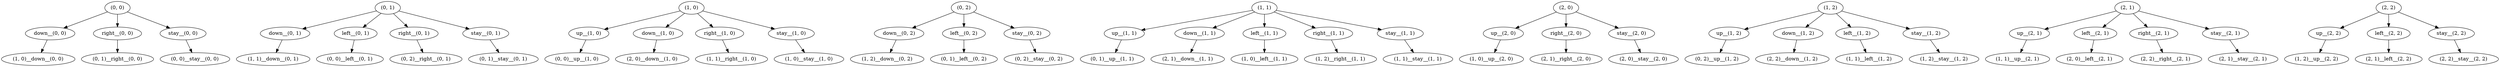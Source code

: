 strict digraph  {
"(0, 0)";
"down__(0, 0)";
"(1, 0)__down__(0, 0)";
"right__(0, 0)";
"(0, 1)__right__(0, 0)";
"stay__(0, 0)";
"(0, 0)__stay__(0, 0)";
"(0, 1)";
"down__(0, 1)";
"(1, 1)__down__(0, 1)";
"left__(0, 1)";
"(0, 0)__left__(0, 1)";
"right__(0, 1)";
"(0, 2)__right__(0, 1)";
"stay__(0, 1)";
"(0, 1)__stay__(0, 1)";
"(1, 0)";
"up__(1, 0)";
"(0, 0)__up__(1, 0)";
"down__(1, 0)";
"(2, 0)__down__(1, 0)";
"right__(1, 0)";
"(1, 1)__right__(1, 0)";
"stay__(1, 0)";
"(1, 0)__stay__(1, 0)";
"(0, 2)";
"down__(0, 2)";
"(1, 2)__down__(0, 2)";
"left__(0, 2)";
"(0, 1)__left__(0, 2)";
"stay__(0, 2)";
"(0, 2)__stay__(0, 2)";
"(1, 1)";
"up__(1, 1)";
"(0, 1)__up__(1, 1)";
"down__(1, 1)";
"(2, 1)__down__(1, 1)";
"left__(1, 1)";
"(1, 0)__left__(1, 1)";
"right__(1, 1)";
"(1, 2)__right__(1, 1)";
"stay__(1, 1)";
"(1, 1)__stay__(1, 1)";
"(2, 0)";
"up__(2, 0)";
"(1, 0)__up__(2, 0)";
"right__(2, 0)";
"(2, 1)__right__(2, 0)";
"stay__(2, 0)";
"(2, 0)__stay__(2, 0)";
"(1, 2)";
"up__(1, 2)";
"(0, 2)__up__(1, 2)";
"down__(1, 2)";
"(2, 2)__down__(1, 2)";
"left__(1, 2)";
"(1, 1)__left__(1, 2)";
"stay__(1, 2)";
"(1, 2)__stay__(1, 2)";
"(2, 1)";
"up__(2, 1)";
"(1, 1)__up__(2, 1)";
"left__(2, 1)";
"(2, 0)__left__(2, 1)";
"right__(2, 1)";
"(2, 2)__right__(2, 1)";
"stay__(2, 1)";
"(2, 1)__stay__(2, 1)";
"(2, 2)";
"up__(2, 2)";
"(1, 2)__up__(2, 2)";
"left__(2, 2)";
"(2, 1)__left__(2, 2)";
"stay__(2, 2)";
"(2, 2)__stay__(2, 2)";
"(0, 0)" -> "down__(0, 0)";
"(0, 0)" -> "right__(0, 0)";
"(0, 0)" -> "stay__(0, 0)";
"down__(0, 0)" -> "(1, 0)__down__(0, 0)"  [weight="1.0"];
"right__(0, 0)" -> "(0, 1)__right__(0, 0)"  [weight="1.0"];
"stay__(0, 0)" -> "(0, 0)__stay__(0, 0)"  [weight="1.0"];
"(0, 1)" -> "down__(0, 1)";
"(0, 1)" -> "left__(0, 1)";
"(0, 1)" -> "right__(0, 1)";
"(0, 1)" -> "stay__(0, 1)";
"down__(0, 1)" -> "(1, 1)__down__(0, 1)"  [weight="1.0"];
"left__(0, 1)" -> "(0, 0)__left__(0, 1)"  [weight="1.0"];
"right__(0, 1)" -> "(0, 2)__right__(0, 1)"  [weight="1.0"];
"stay__(0, 1)" -> "(0, 1)__stay__(0, 1)"  [weight="1.0"];
"(1, 0)" -> "up__(1, 0)";
"(1, 0)" -> "down__(1, 0)";
"(1, 0)" -> "right__(1, 0)";
"(1, 0)" -> "stay__(1, 0)";
"up__(1, 0)" -> "(0, 0)__up__(1, 0)"  [weight="1.0"];
"down__(1, 0)" -> "(2, 0)__down__(1, 0)"  [weight="1.0"];
"right__(1, 0)" -> "(1, 1)__right__(1, 0)"  [weight="1.0"];
"stay__(1, 0)" -> "(1, 0)__stay__(1, 0)"  [weight="1.0"];
"(0, 2)" -> "down__(0, 2)";
"(0, 2)" -> "left__(0, 2)";
"(0, 2)" -> "stay__(0, 2)";
"down__(0, 2)" -> "(1, 2)__down__(0, 2)"  [weight="1.0"];
"left__(0, 2)" -> "(0, 1)__left__(0, 2)"  [weight="1.0"];
"stay__(0, 2)" -> "(0, 2)__stay__(0, 2)"  [weight="1.0"];
"(1, 1)" -> "up__(1, 1)";
"(1, 1)" -> "down__(1, 1)";
"(1, 1)" -> "left__(1, 1)";
"(1, 1)" -> "right__(1, 1)";
"(1, 1)" -> "stay__(1, 1)";
"up__(1, 1)" -> "(0, 1)__up__(1, 1)"  [weight="1.0"];
"down__(1, 1)" -> "(2, 1)__down__(1, 1)"  [weight="1.0"];
"left__(1, 1)" -> "(1, 0)__left__(1, 1)"  [weight="1.0"];
"right__(1, 1)" -> "(1, 2)__right__(1, 1)"  [weight="1.0"];
"stay__(1, 1)" -> "(1, 1)__stay__(1, 1)"  [weight="1.0"];
"(2, 0)" -> "up__(2, 0)";
"(2, 0)" -> "right__(2, 0)";
"(2, 0)" -> "stay__(2, 0)";
"up__(2, 0)" -> "(1, 0)__up__(2, 0)"  [weight="1.0"];
"right__(2, 0)" -> "(2, 1)__right__(2, 0)"  [weight="1.0"];
"stay__(2, 0)" -> "(2, 0)__stay__(2, 0)"  [weight="1.0"];
"(1, 2)" -> "up__(1, 2)";
"(1, 2)" -> "down__(1, 2)";
"(1, 2)" -> "left__(1, 2)";
"(1, 2)" -> "stay__(1, 2)";
"up__(1, 2)" -> "(0, 2)__up__(1, 2)"  [weight="1.0"];
"down__(1, 2)" -> "(2, 2)__down__(1, 2)"  [weight="1.0"];
"left__(1, 2)" -> "(1, 1)__left__(1, 2)"  [weight="1.0"];
"stay__(1, 2)" -> "(1, 2)__stay__(1, 2)"  [weight="1.0"];
"(2, 1)" -> "up__(2, 1)";
"(2, 1)" -> "left__(2, 1)";
"(2, 1)" -> "right__(2, 1)";
"(2, 1)" -> "stay__(2, 1)";
"up__(2, 1)" -> "(1, 1)__up__(2, 1)"  [weight="1.0"];
"left__(2, 1)" -> "(2, 0)__left__(2, 1)"  [weight="1.0"];
"right__(2, 1)" -> "(2, 2)__right__(2, 1)"  [weight="1.0"];
"stay__(2, 1)" -> "(2, 1)__stay__(2, 1)"  [weight="1.0"];
"(2, 2)" -> "up__(2, 2)";
"(2, 2)" -> "left__(2, 2)";
"(2, 2)" -> "stay__(2, 2)";
"up__(2, 2)" -> "(1, 2)__up__(2, 2)"  [weight="1.0"];
"left__(2, 2)" -> "(2, 1)__left__(2, 2)"  [weight="1.0"];
"stay__(2, 2)" -> "(2, 2)__stay__(2, 2)"  [weight="1.0"];
}
